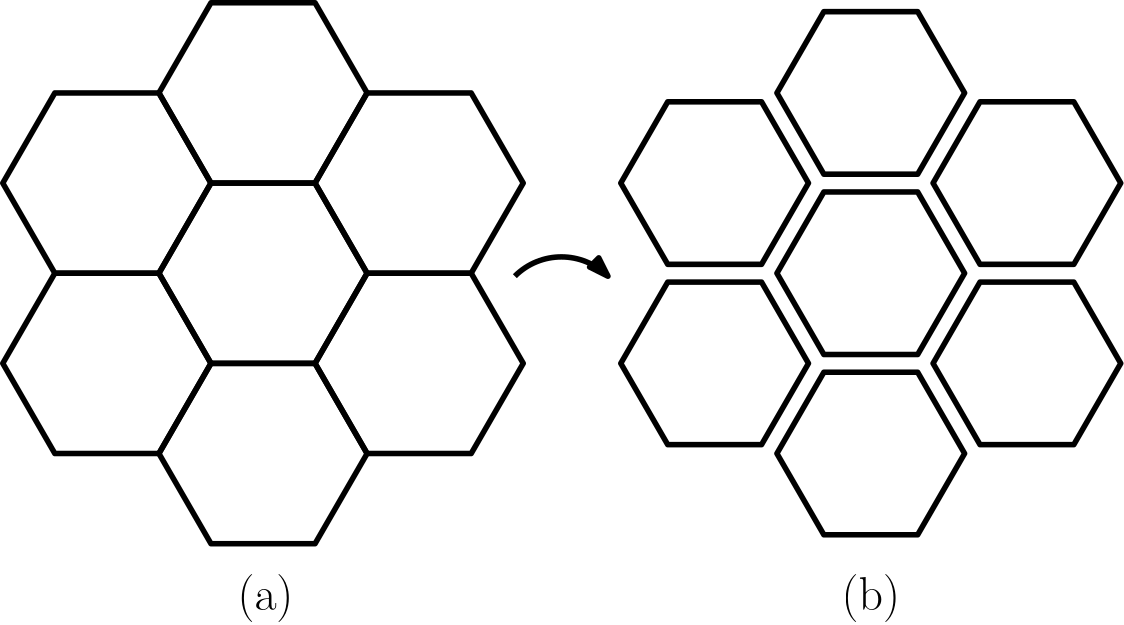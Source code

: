 <?xml version="1.0"?>
<!DOCTYPE ipe SYSTEM "ipe.dtd">
<ipe version="70107" creator="Ipe 7.2.2">
<info created="D:20160605133659" modified="D:20160605134544"/>
<ipestyle name="basic">
<symbol name="arrow/arc(spx)">
<path stroke="sym-stroke" fill="sym-stroke" pen="sym-pen">
0 0 m
-1 0.333 l
-1 -0.333 l
h
</path>
</symbol>
<symbol name="arrow/farc(spx)">
<path stroke="sym-stroke" fill="white" pen="sym-pen">
0 0 m
-1 0.333 l
-1 -0.333 l
h
</path>
</symbol>
<symbol name="arrow/ptarc(spx)">
<path stroke="sym-stroke" fill="sym-stroke" pen="sym-pen">
0 0 m
-1 0.333 l
-0.8 0 l
-1 -0.333 l
h
</path>
</symbol>
<symbol name="arrow/fptarc(spx)">
<path stroke="sym-stroke" fill="white" pen="sym-pen">
0 0 m
-1 0.333 l
-0.8 0 l
-1 -0.333 l
h
</path>
</symbol>
<symbol name="mark/circle(sx)" transformations="translations">
<path fill="sym-stroke">
0.6 0 0 0.6 0 0 e
0.4 0 0 0.4 0 0 e
</path>
</symbol>
<symbol name="mark/disk(sx)" transformations="translations">
<path fill="sym-stroke">
0.6 0 0 0.6 0 0 e
</path>
</symbol>
<symbol name="mark/fdisk(sfx)" transformations="translations">
<group>
<path fill="sym-fill">
0.5 0 0 0.5 0 0 e
</path>
<path fill="sym-stroke" fillrule="eofill">
0.6 0 0 0.6 0 0 e
0.4 0 0 0.4 0 0 e
</path>
</group>
</symbol>
<symbol name="mark/box(sx)" transformations="translations">
<path fill="sym-stroke" fillrule="eofill">
-0.6 -0.6 m
0.6 -0.6 l
0.6 0.6 l
-0.6 0.6 l
h
-0.4 -0.4 m
0.4 -0.4 l
0.4 0.4 l
-0.4 0.4 l
h
</path>
</symbol>
<symbol name="mark/square(sx)" transformations="translations">
<path fill="sym-stroke">
-0.6 -0.6 m
0.6 -0.6 l
0.6 0.6 l
-0.6 0.6 l
h
</path>
</symbol>
<symbol name="mark/fsquare(sfx)" transformations="translations">
<group>
<path fill="sym-fill">
-0.5 -0.5 m
0.5 -0.5 l
0.5 0.5 l
-0.5 0.5 l
h
</path>
<path fill="sym-stroke" fillrule="eofill">
-0.6 -0.6 m
0.6 -0.6 l
0.6 0.6 l
-0.6 0.6 l
h
-0.4 -0.4 m
0.4 -0.4 l
0.4 0.4 l
-0.4 0.4 l
h
</path>
</group>
</symbol>
<symbol name="mark/cross(sx)" transformations="translations">
<group>
<path fill="sym-stroke">
-0.43 -0.57 m
0.57 0.43 l
0.43 0.57 l
-0.57 -0.43 l
h
</path>
<path fill="sym-stroke">
-0.43 0.57 m
0.57 -0.43 l
0.43 -0.57 l
-0.57 0.43 l
h
</path>
</group>
</symbol>
<symbol name="arrow/fnormal(spx)">
<path stroke="sym-stroke" fill="white" pen="sym-pen">
0 0 m
-1 0.333 l
-1 -0.333 l
h
</path>
</symbol>
<symbol name="arrow/pointed(spx)">
<path stroke="sym-stroke" fill="sym-stroke" pen="sym-pen">
0 0 m
-1 0.333 l
-0.8 0 l
-1 -0.333 l
h
</path>
</symbol>
<symbol name="arrow/fpointed(spx)">
<path stroke="sym-stroke" fill="white" pen="sym-pen">
0 0 m
-1 0.333 l
-0.8 0 l
-1 -0.333 l
h
</path>
</symbol>
<symbol name="arrow/linear(spx)">
<path stroke="sym-stroke" pen="sym-pen">
-1 0.333 m
0 0 l
-1 -0.333 l
</path>
</symbol>
<symbol name="arrow/fdouble(spx)">
<path stroke="sym-stroke" fill="white" pen="sym-pen">
0 0 m
-1 0.333 l
-1 -0.333 l
h
-1 0 m
-2 0.333 l
-2 -0.333 l
h
</path>
</symbol>
<symbol name="arrow/double(spx)">
<path stroke="sym-stroke" fill="sym-stroke" pen="sym-pen">
0 0 m
-1 0.333 l
-1 -0.333 l
h
-1 0 m
-2 0.333 l
-2 -0.333 l
h
</path>
</symbol>
<pen name="heavier" value="0.8"/>
<pen name="fat" value="1.2"/>
<pen name="ultrafat" value="2"/>
<symbolsize name="large" value="5"/>
<symbolsize name="small" value="2"/>
<symbolsize name="tiny" value="1.1"/>
<arrowsize name="large" value="10"/>
<arrowsize name="small" value="5"/>
<arrowsize name="tiny" value="3"/>
<color name="red" value="1 0 0"/>
<color name="green" value="0 1 0"/>
<color name="blue" value="0 0 1"/>
<color name="yellow" value="1 1 0"/>
<color name="orange" value="1 0.647 0"/>
<color name="gold" value="1 0.843 0"/>
<color name="purple" value="0.627 0.125 0.941"/>
<color name="gray" value="0.745"/>
<color name="brown" value="0.647 0.165 0.165"/>
<color name="navy" value="0 0 0.502"/>
<color name="pink" value="1 0.753 0.796"/>
<color name="seagreen" value="0.18 0.545 0.341"/>
<color name="turquoise" value="0.251 0.878 0.816"/>
<color name="violet" value="0.933 0.51 0.933"/>
<color name="darkblue" value="0 0 0.545"/>
<color name="darkcyan" value="0 0.545 0.545"/>
<color name="darkgray" value="0.663"/>
<color name="darkgreen" value="0 0.392 0"/>
<color name="darkmagenta" value="0.545 0 0.545"/>
<color name="darkorange" value="1 0.549 0"/>
<color name="darkred" value="0.545 0 0"/>
<color name="lightblue" value="0.678 0.847 0.902"/>
<color name="lightcyan" value="0.878 1 1"/>
<color name="lightgray" value="0.827"/>
<color name="lightgreen" value="0.565 0.933 0.565"/>
<color name="lightyellow" value="1 1 0.878"/>
<dashstyle name="dashed" value="[4] 0"/>
<dashstyle name="dotted" value="[1 3] 0"/>
<dashstyle name="dash dotted" value="[4 2 1 2] 0"/>
<dashstyle name="dash dot dotted" value="[4 2 1 2 1 2] 0"/>
<textsize name="large" value="\large"/>
<textsize name="Large" value="\Large"/>
<textsize name="LARGE" value="\LARGE"/>
<textsize name="huge" value="\huge"/>
<textsize name="Huge" value="\Huge"/>
<textsize name="small" value="\small"/>
<textsize name="footnote" value="\footnotesize"/>
<textsize name="tiny" value="\tiny"/>
<textstyle name="center" begin="\begin{center}" end="\end{center}"/>
<textstyle name="itemize" begin="\begin{itemize}" end="\end{itemize}"/>
<textstyle name="item" begin="\begin{itemize}\item{}" end="\end{itemize}"/>
<gridsize name="4 pts" value="4"/>
<gridsize name="8 pts (~3 mm)" value="8"/>
<gridsize name="16 pts (~6 mm)" value="16"/>
<gridsize name="32 pts (~12 mm)" value="32"/>
<gridsize name="10 pts (~3.5 mm)" value="10"/>
<gridsize name="20 pts (~7 mm)" value="20"/>
<gridsize name="14 pts (~5 mm)" value="14"/>
<gridsize name="28 pts (~10 mm)" value="28"/>
<gridsize name="56 pts (~20 mm)" value="56"/>
<anglesize name="90 deg" value="90"/>
<anglesize name="60 deg" value="60"/>
<anglesize name="45 deg" value="45"/>
<anglesize name="30 deg" value="30"/>
<anglesize name="22.5 deg" value="22.5"/>
<opacity name="10%" value="0.1"/>
<opacity name="30%" value="0.3"/>
<opacity name="50%" value="0.5"/>
<opacity name="75%" value="0.75"/>
<tiling name="falling" angle="-60" step="4" width="1"/>
<tiling name="rising" angle="30" step="4" width="1"/>
</ipestyle>
<ipestyle name="bigpaper">
<layout paper="10000 6000" origin="0 0" frame="10000 6000"/>
<titlestyle pos="10 10" size="LARGE" color="title"  valign="baseline"/>
</ipestyle>
<page>
<layer name="alpha"/>
<view layers="alpha" active="alpha"/>
<path layer="alpha" matrix="0.26185 0 0 0.26185 2125.87 2374.07" stroke="black" pen="ultrafat">
4202.35 3588.06 m
4137.85 3699.79 l
4008.84 3699.79 l
3944.33 3588.06 l
4008.84 3476.34 l
4137.85 3476.34 l
h
</path>
<path matrix="0.26185 0 0 0.26185 2069.66 2341.62" stroke="black" pen="ultrafat">
4202.35 3588.06 m
4137.85 3699.79 l
4008.84 3699.79 l
3944.33 3588.06 l
4008.84 3476.34 l
4137.85 3476.34 l
h
</path>
<path matrix="0.26185 0 0 0.26185 2069.66 2406.53" stroke="black" pen="ultrafat">
4202.35 3588.06 m
4137.85 3699.79 l
4008.84 3699.79 l
3944.33 3588.06 l
4008.84 3476.34 l
4137.85 3476.34 l
h
</path>
<path matrix="0.26185 0 0 0.26185 2125.87 2438.98" stroke="black" pen="ultrafat">
4202.35 3588.06 m
4137.85 3699.79 l
4008.84 3699.79 l
3944.33 3588.06 l
4008.84 3476.34 l
4137.85 3476.34 l
h
</path>
<path matrix="0.26185 0 0 0.26185 2182.08 2406.53" stroke="black" pen="ultrafat">
4202.35 3588.06 m
4137.85 3699.79 l
4008.84 3699.79 l
3944.33 3588.06 l
4008.84 3476.34 l
4137.85 3476.34 l
h
</path>
<path matrix="0.26185 0 0 0.26185 2182.08 2341.62" stroke="black" pen="ultrafat">
4202.35 3588.06 m
4137.85 3699.79 l
4008.84 3699.79 l
3944.33 3588.06 l
4008.84 3476.34 l
4137.85 3476.34 l
h
</path>
<path matrix="0.26185 0 0 0.26185 2125.87 2309.17" stroke="black" pen="ultrafat">
4202.35 3588.06 m
4137.85 3699.79 l
4008.84 3699.79 l
3944.33 3588.06 l
4008.84 3476.34 l
4137.85 3476.34 l
h
</path>
<path matrix="0.26185 0 0 0.26185 1907.07 2374.07" stroke="black" pen="ultrafat">
4431.11 3712 m
4359.55 3835.94 l
4216.45 3835.94 l
4144.89 3712 l
4216.45 3588.06 l
4359.55 3588.06 l
h
</path>
<path matrix="0.26185 0 0 0.26185 1907.08 2309.17" stroke="black" pen="ultrafat">
4431.11 3712 m
4359.55 3835.94 l
4216.45 3835.94 l
4144.89 3712 l
4216.45 3588.06 l
4359.55 3588.06 l
h
</path>
<path matrix="0.26185 0 0 0.26185 1850.87 2341.62" stroke="black" pen="ultrafat">
4431.11 3712 m
4359.55 3835.94 l
4216.45 3835.94 l
4144.89 3712 l
4216.45 3588.06 l
4359.55 3588.06 l
h
</path>
<path matrix="0.26185 0 0 0.26185 1850.87 2406.53" stroke="black" pen="ultrafat">
4431.11 3712 m
4359.55 3835.94 l
4216.45 3835.94 l
4144.89 3712 l
4216.45 3588.06 l
4359.55 3588.06 l
h
</path>
<path matrix="0.26185 0 0 0.26185 1794.66 2374.07" stroke="black" pen="ultrafat">
4431.11 3712 m
4359.55 3835.94 l
4216.45 3835.94 l
4144.89 3712 l
4216.45 3588.06 l
4359.55 3588.06 l
h
</path>
<path matrix="0.26185 0 0 0.26185 1794.66 2309.17" stroke="black" pen="ultrafat">
4431.11 3712 m
4359.55 3835.94 l
4216.45 3835.94 l
4144.89 3712 l
4216.45 3588.06 l
4359.55 3588.06 l
h
</path>
<path matrix="0.26185 0 0 0.26185 1850.87 2276.71" stroke="black" pen="ultrafat">
4431.11 3712 m
4359.55 3835.94 l
4216.45 3835.94 l
4144.89 3712 l
4216.45 3588.06 l
4359.55 3588.06 l
h
</path>
<path matrix="0.26185 0 0 0.26185 2125.87 2374.07" stroke="black" pen="ultrafat" arrow="normal/normal">
3584 3584 m
90.5097 0 0 -90.5097 3648 3520 3712 3584 a
</path>
<text matrix="1 0 0 1 -251.545 24.3857" transformations="translations" pos="3216 3168" stroke="black" type="label" width="20.088" height="12.896" depth="4.29" valign="baseline" size="LARGE">(a)</text>
<text matrix="1 0 0 1 -34.0268 24.3857" transformations="translations" pos="3216 3168" stroke="black" type="label" width="20.988" height="12.896" depth="4.29" valign="baseline" size="LARGE">(b)</text>
</page>
</ipe>
